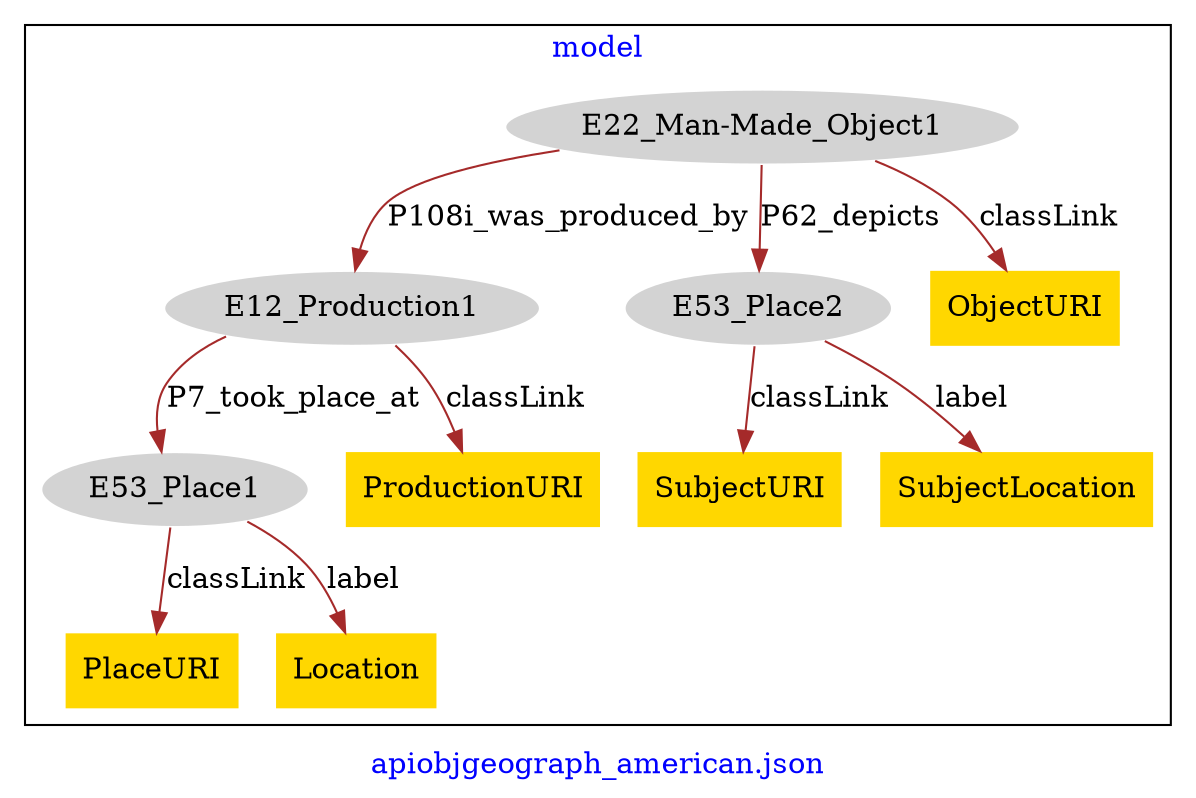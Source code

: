 digraph n0 {
fontcolor="blue"
remincross="true"
label="apiobjgeograph_american.json"
subgraph cluster {
label="model"
n2[style="filled",color="white",fillcolor="lightgray",label="E12_Production1"];
n3[style="filled",color="white",fillcolor="lightgray",label="E53_Place1"];
n4[style="filled",color="white",fillcolor="lightgray",label="E22_Man-Made_Object1"];
n5[style="filled",color="white",fillcolor="lightgray",label="E53_Place2"];
n6[shape="plaintext",style="filled",fillcolor="gold",label="SubjectURI"];
n7[shape="plaintext",style="filled",fillcolor="gold",label="PlaceURI"];
n8[shape="plaintext",style="filled",fillcolor="gold",label="Location"];
n9[shape="plaintext",style="filled",fillcolor="gold",label="SubjectLocation"];
n10[shape="plaintext",style="filled",fillcolor="gold",label="ProductionURI"];
n11[shape="plaintext",style="filled",fillcolor="gold",label="ObjectURI"];
}
n2 -> n3[color="brown",fontcolor="black",label="P7_took_place_at"]
n4 -> n2[color="brown",fontcolor="black",label="P108i_was_produced_by"]
n4 -> n5[color="brown",fontcolor="black",label="P62_depicts"]
n5 -> n6[color="brown",fontcolor="black",label="classLink"]
n3 -> n7[color="brown",fontcolor="black",label="classLink"]
n3 -> n8[color="brown",fontcolor="black",label="label"]
n5 -> n9[color="brown",fontcolor="black",label="label"]
n2 -> n10[color="brown",fontcolor="black",label="classLink"]
n4 -> n11[color="brown",fontcolor="black",label="classLink"]
}
